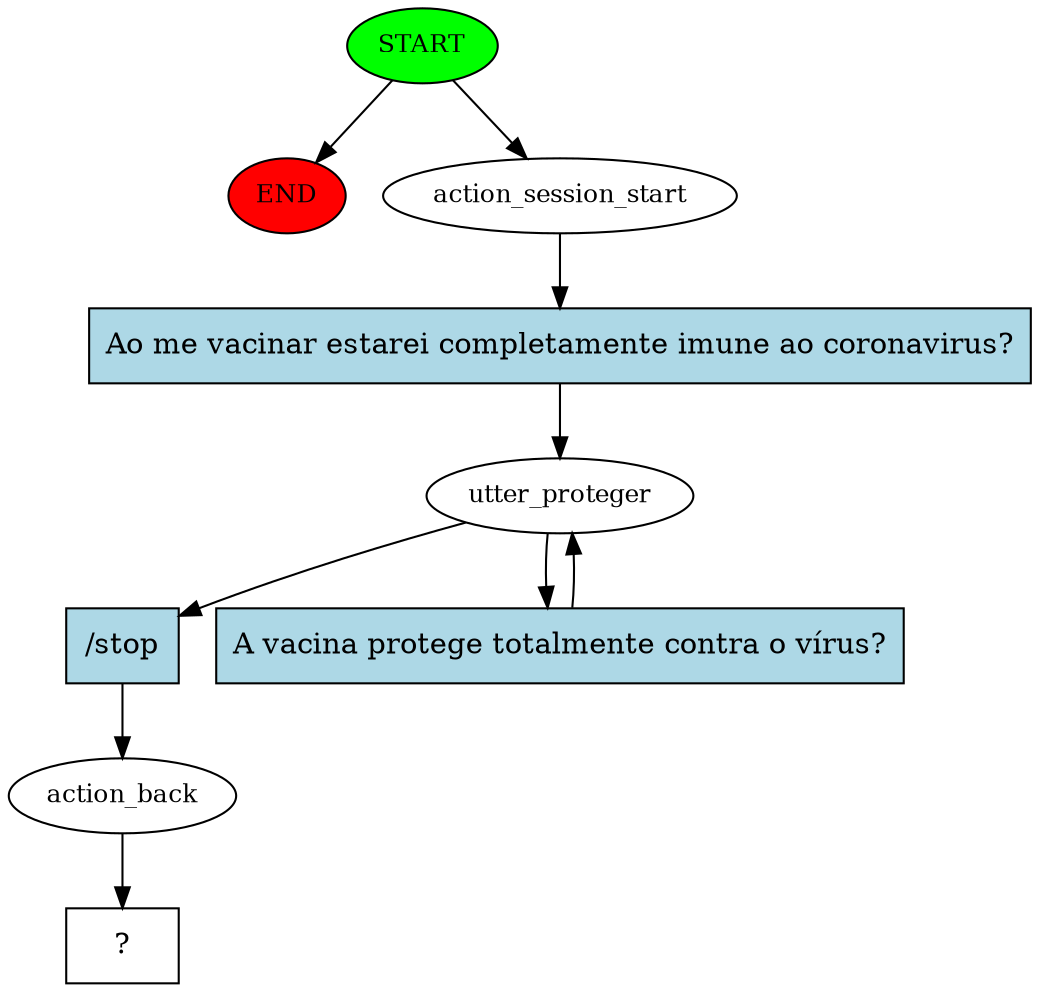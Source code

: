 digraph  {
0 [class="start active", fillcolor=green, fontsize=12, label=START, style=filled];
"-1" [class=end, fillcolor=red, fontsize=12, label=END, style=filled];
1 [class=active, fontsize=12, label=action_session_start];
2 [class=active, fontsize=12, label=utter_proteger];
4 [class=active, fontsize=12, label=action_back];
5 [class="intent dashed active", label="  ?  ", shape=rect];
6 [class="intent active", fillcolor=lightblue, label="Ao me vacinar estarei completamente imune ao coronavirus?", shape=rect, style=filled];
7 [class="intent active", fillcolor=lightblue, label="/stop", shape=rect, style=filled];
8 [class="intent active", fillcolor=lightblue, label="A vacina protege totalmente contra o vírus?", shape=rect, style=filled];
0 -> "-1"  [class="", key=NONE, label=""];
0 -> 1  [class=active, key=NONE, label=""];
1 -> 6  [class=active, key=0];
2 -> 7  [class=active, key=0];
2 -> 8  [class=active, key=0];
4 -> 5  [class=active, key=NONE, label=""];
6 -> 2  [class=active, key=0];
7 -> 4  [class=active, key=0];
8 -> 2  [class=active, key=0];
}
